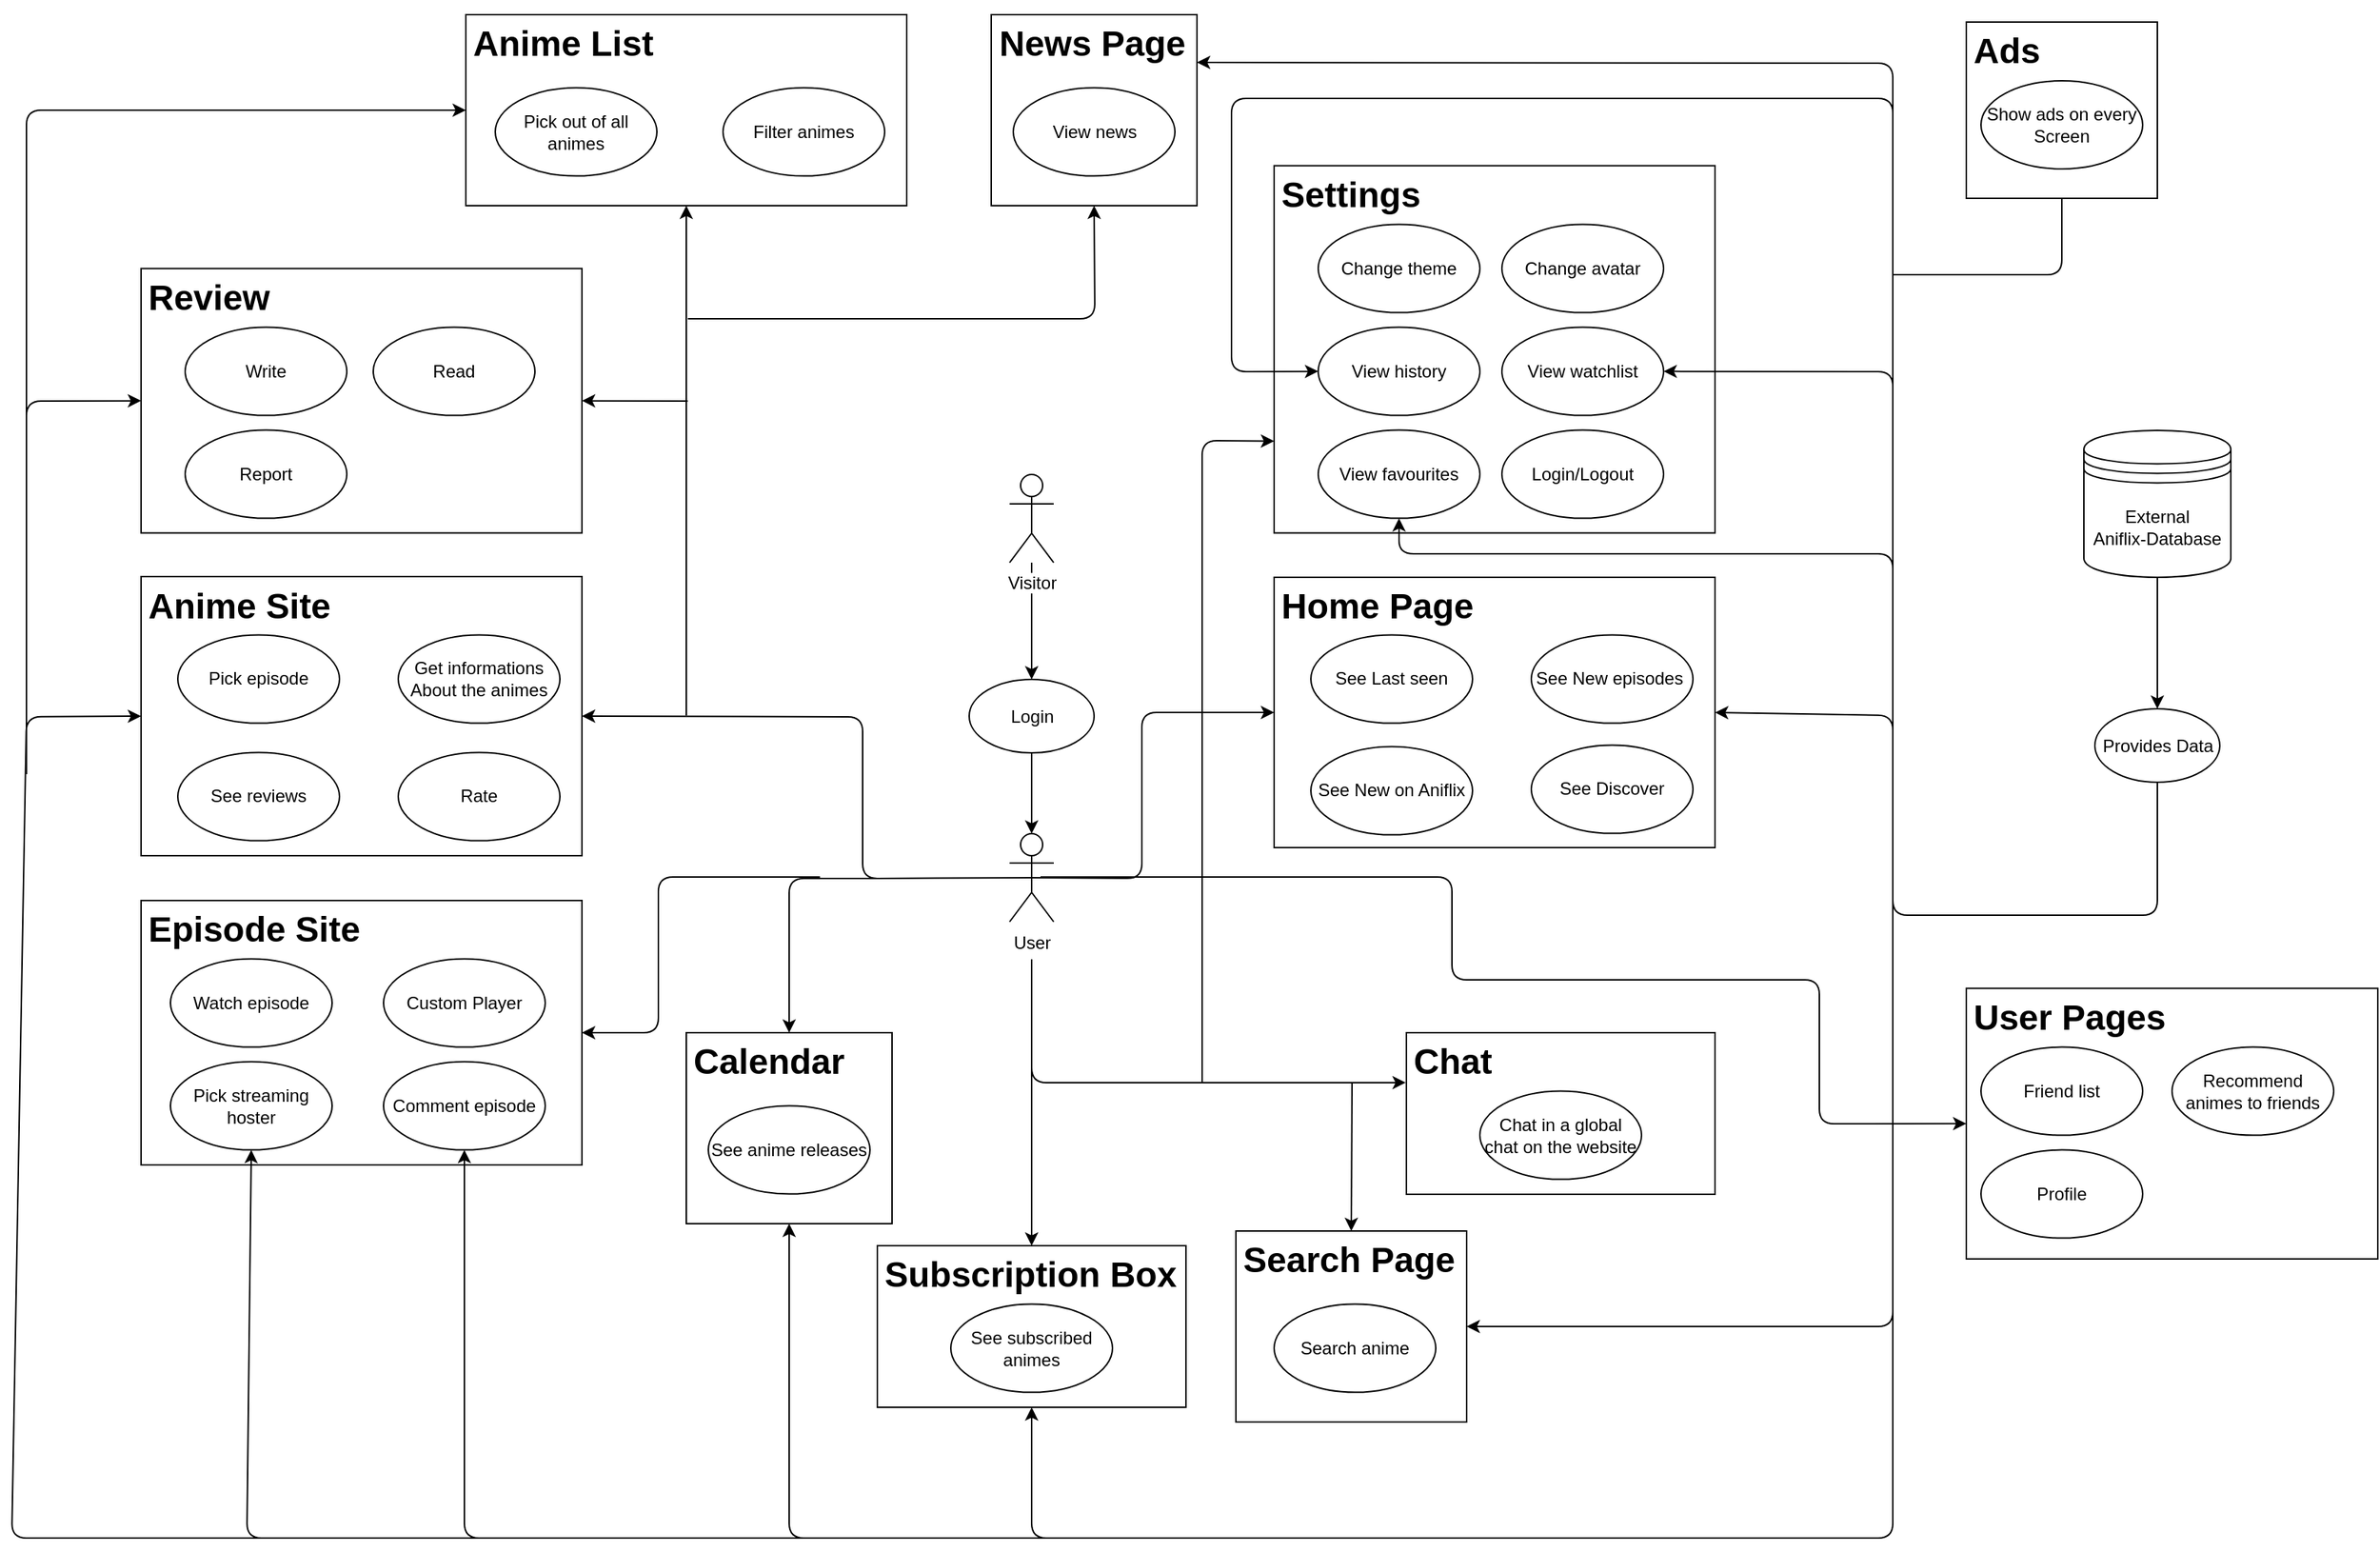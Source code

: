 <mxfile version="13.3.5" type="device"><diagram id="pt7fApHACGY3ze_WT9kW" name="Page-1"><mxGraphModel dx="3197" dy="1242" grid="1" gridSize="10" guides="1" tooltips="1" connect="1" arrows="1" fold="1" page="1" pageScale="1" pageWidth="827" pageHeight="1169" math="0" shadow="0"><root><mxCell id="0"/><mxCell id="1" parent="0"/><mxCell id="t0nJgLdUshQN2bUztaGZ-39" value="" style="edgeStyle=orthogonalEdgeStyle;rounded=0;orthogonalLoop=1;jettySize=auto;html=1;" parent="1" source="ZIoJNH3yKpQpnbWs7EYB-1" target="ZIoJNH3yKpQpnbWs7EYB-12" edge="1"><mxGeometry relative="1" as="geometry"/></mxCell><mxCell id="ZIoJNH3yKpQpnbWs7EYB-1" value="Visitor" style="shape=umlActor;verticalLabelPosition=bottom;labelBackgroundColor=#ffffff;verticalAlign=top;html=1;outlineConnect=0;" parent="1" vertex="1"><mxGeometry x="259" y="346" width="30" height="60" as="geometry"/></mxCell><mxCell id="ZIoJNH3yKpQpnbWs7EYB-2" value="User" style="shape=umlActor;verticalLabelPosition=bottom;labelBackgroundColor=#ffffff;verticalAlign=top;html=1;outlineConnect=0;" parent="1" vertex="1"><mxGeometry x="259" y="590.5" width="30" height="60" as="geometry"/></mxCell><mxCell id="ZIoJNH3yKpQpnbWs7EYB-14" style="edgeStyle=orthogonalEdgeStyle;rounded=0;orthogonalLoop=1;jettySize=auto;html=1;exitX=0.5;exitY=1;exitDx=0;exitDy=0;entryX=0.5;entryY=0;entryDx=0;entryDy=0;entryPerimeter=0;" parent="1" source="ZIoJNH3yKpQpnbWs7EYB-12" target="ZIoJNH3yKpQpnbWs7EYB-2" edge="1"><mxGeometry relative="1" as="geometry"/></mxCell><mxCell id="ZIoJNH3yKpQpnbWs7EYB-12" value="Login" style="ellipse;whiteSpace=wrap;html=1;" parent="1" vertex="1"><mxGeometry x="231.5" y="485.5" width="85" height="50" as="geometry"/></mxCell><mxCell id="ZIoJNH3yKpQpnbWs7EYB-25" value="&lt;h1&gt;Settings&lt;/h1&gt;" style="text;html=1;strokeColor=#000000;fillColor=none;spacing=5;spacingTop=-20;whiteSpace=wrap;overflow=hidden;rounded=0;" parent="1" vertex="1"><mxGeometry x="439" y="135.8" width="300" height="250" as="geometry"/></mxCell><mxCell id="ZIoJNH3yKpQpnbWs7EYB-27" value="Change theme" style="ellipse;whiteSpace=wrap;html=1;strokeColor=#000000;" parent="1" vertex="1"><mxGeometry x="469" y="175.8" width="110" height="60" as="geometry"/></mxCell><mxCell id="ZIoJNH3yKpQpnbWs7EYB-28" value="Change avatar" style="ellipse;whiteSpace=wrap;html=1;" parent="1" vertex="1"><mxGeometry x="594" y="175.8" width="110" height="60" as="geometry"/></mxCell><mxCell id="ZIoJNH3yKpQpnbWs7EYB-30" value="View history" style="ellipse;whiteSpace=wrap;html=1;" parent="1" vertex="1"><mxGeometry x="469" y="245.8" width="110" height="60" as="geometry"/></mxCell><mxCell id="ZIoJNH3yKpQpnbWs7EYB-31" value="View watchlist&lt;span style=&quot;font-family: &amp;#34;helvetica&amp;#34; , &amp;#34;arial&amp;#34; , sans-serif ; font-size: 0px ; white-space: nowrap&quot;&gt;%3CmxGraphModel%3E%3Croot%3E%3CmxCell%20id%3D%220%22%2F%3E%3CmxCell%20id%3D%221%22%20parent%3D%220%22%2F%3E%3CmxCell%20id%3D%222%22%20value%3D%22%22%20style%3D%22ellipse%3BwhiteSpace%3Dwrap%3Bhtml%3D1%3B%22%20vertex%3D%221%22%20parent%3D%221%22%3E%3CmxGeometry%20x%3D%22260%22%20y%3D%22190%22%20width%3D%22110%22%20height%3D%2260%22%20as%3D%22geometry%22%2F%3E%3C%2FmxCell%3E%3C%2Froot%3E%3C%2FmxGraphModel%3E&lt;/span&gt;" style="ellipse;whiteSpace=wrap;html=1;" parent="1" vertex="1"><mxGeometry x="594" y="245.8" width="110" height="60" as="geometry"/></mxCell><mxCell id="ZIoJNH3yKpQpnbWs7EYB-32" value="View favourites" style="ellipse;whiteSpace=wrap;html=1;" parent="1" vertex="1"><mxGeometry x="469" y="315.8" width="110" height="60" as="geometry"/></mxCell><mxCell id="ZIoJNH3yKpQpnbWs7EYB-33" value="Login/Logout" style="ellipse;whiteSpace=wrap;html=1;" parent="1" vertex="1"><mxGeometry x="594" y="315.8" width="110" height="60" as="geometry"/></mxCell><mxCell id="t0nJgLdUshQN2bUztaGZ-1" value="&lt;h1&gt;Home Page&lt;/h1&gt;" style="text;html=1;strokeColor=#000000;fillColor=none;spacing=5;spacingTop=-20;whiteSpace=wrap;overflow=hidden;rounded=0;" parent="1" vertex="1"><mxGeometry x="439" y="416" width="300" height="184" as="geometry"/></mxCell><mxCell id="t0nJgLdUshQN2bUztaGZ-2" value="See New episodes&amp;nbsp;" style="ellipse;whiteSpace=wrap;html=1;strokeColor=#000000;" parent="1" vertex="1"><mxGeometry x="614" y="455.3" width="110" height="60" as="geometry"/></mxCell><mxCell id="t0nJgLdUshQN2bUztaGZ-3" value="See Last seen" style="ellipse;whiteSpace=wrap;html=1;strokeColor=#000000;" parent="1" vertex="1"><mxGeometry x="464" y="455.3" width="110" height="60" as="geometry"/></mxCell><mxCell id="t0nJgLdUshQN2bUztaGZ-4" value="See New on Aniflix" style="ellipse;whiteSpace=wrap;html=1;strokeColor=#000000;" parent="1" vertex="1"><mxGeometry x="464" y="531.3" width="110" height="60" as="geometry"/></mxCell><mxCell id="t0nJgLdUshQN2bUztaGZ-5" value="See Discover" style="ellipse;whiteSpace=wrap;html=1;strokeColor=#000000;" parent="1" vertex="1"><mxGeometry x="614" y="530.3" width="110" height="60" as="geometry"/></mxCell><mxCell id="t0nJgLdUshQN2bUztaGZ-7" value="&lt;h1&gt;Anime Site&lt;/h1&gt;" style="text;html=1;strokeColor=#000000;fillColor=none;spacing=5;spacingTop=-20;whiteSpace=wrap;overflow=hidden;rounded=0;" parent="1" vertex="1"><mxGeometry x="-332" y="415.5" width="300" height="190" as="geometry"/></mxCell><mxCell id="t0nJgLdUshQN2bUztaGZ-8" value="Get informations About the animes" style="ellipse;whiteSpace=wrap;html=1;strokeColor=#000000;" parent="1" vertex="1"><mxGeometry x="-157" y="455.3" width="110" height="60" as="geometry"/></mxCell><mxCell id="t0nJgLdUshQN2bUztaGZ-9" value="Pick episode" style="ellipse;whiteSpace=wrap;html=1;strokeColor=#000000;" parent="1" vertex="1"><mxGeometry x="-307" y="455.3" width="110" height="60" as="geometry"/></mxCell><mxCell id="t0nJgLdUshQN2bUztaGZ-11" value="See reviews" style="ellipse;whiteSpace=wrap;html=1;strokeColor=#000000;" parent="1" vertex="1"><mxGeometry x="-307" y="535.3" width="110" height="60" as="geometry"/></mxCell><mxCell id="t0nJgLdUshQN2bUztaGZ-12" value="&lt;h1&gt;Review&lt;/h1&gt;" style="text;html=1;strokeColor=#000000;fillColor=none;spacing=5;spacingTop=-20;whiteSpace=wrap;overflow=hidden;rounded=0;" parent="1" vertex="1"><mxGeometry x="-332" y="205.8" width="300" height="180" as="geometry"/></mxCell><mxCell id="t0nJgLdUshQN2bUztaGZ-13" value="Report" style="ellipse;whiteSpace=wrap;html=1;" parent="1" vertex="1"><mxGeometry x="-302" y="315.8" width="110" height="60" as="geometry"/></mxCell><mxCell id="t0nJgLdUshQN2bUztaGZ-14" value="Write" style="ellipse;whiteSpace=wrap;html=1;" parent="1" vertex="1"><mxGeometry x="-302" y="245.8" width="110" height="60" as="geometry"/></mxCell><mxCell id="t0nJgLdUshQN2bUztaGZ-15" value="Read" style="ellipse;whiteSpace=wrap;html=1;" parent="1" vertex="1"><mxGeometry x="-174" y="245.8" width="110" height="60" as="geometry"/></mxCell><mxCell id="t0nJgLdUshQN2bUztaGZ-17" value="&lt;h1&gt;Anime List&lt;/h1&gt;" style="text;html=1;strokeColor=#000000;fillColor=none;spacing=5;spacingTop=-20;whiteSpace=wrap;overflow=hidden;rounded=0;" parent="1" vertex="1"><mxGeometry x="-111" y="33" width="300" height="130" as="geometry"/></mxCell><mxCell id="t0nJgLdUshQN2bUztaGZ-19" value="Filter animes" style="ellipse;whiteSpace=wrap;html=1;strokeColor=#000000;" parent="1" vertex="1"><mxGeometry x="64" y="82.8" width="110" height="60" as="geometry"/></mxCell><mxCell id="t0nJgLdUshQN2bUztaGZ-22" value="Pick out of all animes" style="ellipse;whiteSpace=wrap;html=1;strokeColor=#000000;" parent="1" vertex="1"><mxGeometry x="-91" y="82.8" width="110" height="60" as="geometry"/></mxCell><mxCell id="t0nJgLdUshQN2bUztaGZ-23" value="&lt;h1&gt;Calendar&lt;/h1&gt;" style="text;html=1;strokeColor=#000000;fillColor=none;spacing=5;spacingTop=-20;whiteSpace=wrap;overflow=hidden;rounded=0;" parent="1" vertex="1"><mxGeometry x="39" y="726" width="140" height="130" as="geometry"/></mxCell><mxCell id="t0nJgLdUshQN2bUztaGZ-25" value="See anime releases" style="ellipse;whiteSpace=wrap;html=1;strokeColor=#000000;" parent="1" vertex="1"><mxGeometry x="54" y="775.8" width="110" height="60" as="geometry"/></mxCell><mxCell id="t0nJgLdUshQN2bUztaGZ-28" value="&lt;h1&gt;Episode Site&lt;/h1&gt;" style="text;html=1;strokeColor=#000000;fillColor=none;spacing=5;spacingTop=-20;whiteSpace=wrap;overflow=hidden;rounded=0;" parent="1" vertex="1"><mxGeometry x="-332" y="636" width="300" height="180" as="geometry"/></mxCell><mxCell id="t0nJgLdUshQN2bUztaGZ-29" value="Watch episode" style="ellipse;whiteSpace=wrap;html=1;strokeColor=#000000;" parent="1" vertex="1"><mxGeometry x="-312" y="675.8" width="110" height="60" as="geometry"/></mxCell><mxCell id="t0nJgLdUshQN2bUztaGZ-30" value="Comment episode" style="ellipse;whiteSpace=wrap;html=1;strokeColor=#000000;" parent="1" vertex="1"><mxGeometry x="-167" y="745.8" width="110" height="60" as="geometry"/></mxCell><mxCell id="t0nJgLdUshQN2bUztaGZ-31" value="Pick streaming hoster" style="ellipse;whiteSpace=wrap;html=1;strokeColor=#000000;" parent="1" vertex="1"><mxGeometry x="-312" y="745.8" width="110" height="60" as="geometry"/></mxCell><mxCell id="t0nJgLdUshQN2bUztaGZ-32" value="&lt;h1&gt;Subscription Box&lt;/h1&gt;" style="text;html=1;strokeColor=#000000;fillColor=none;spacing=5;spacingTop=-20;whiteSpace=wrap;overflow=hidden;rounded=0;" parent="1" vertex="1"><mxGeometry x="169" y="871" width="210" height="110" as="geometry"/></mxCell><mxCell id="t0nJgLdUshQN2bUztaGZ-33" value="See subscribed animes" style="ellipse;whiteSpace=wrap;html=1;strokeColor=#000000;" parent="1" vertex="1"><mxGeometry x="219" y="910.8" width="110" height="60" as="geometry"/></mxCell><mxCell id="t0nJgLdUshQN2bUztaGZ-36" value="&lt;h1&gt;Chat&lt;/h1&gt;" style="text;html=1;strokeColor=#000000;fillColor=none;spacing=5;spacingTop=-20;whiteSpace=wrap;overflow=hidden;rounded=0;" parent="1" vertex="1"><mxGeometry x="529" y="726" width="210" height="110" as="geometry"/></mxCell><mxCell id="t0nJgLdUshQN2bUztaGZ-37" value="Chat in a global chat on the website" style="ellipse;whiteSpace=wrap;html=1;strokeColor=#000000;" parent="1" vertex="1"><mxGeometry x="579" y="765.8" width="110" height="60" as="geometry"/></mxCell><mxCell id="t0nJgLdUshQN2bUztaGZ-41" value="" style="endArrow=classic;html=1;exitX=0.5;exitY=0.5;exitDx=0;exitDy=0;exitPerimeter=0;entryX=0;entryY=0.5;entryDx=0;entryDy=0;" parent="1" source="ZIoJNH3yKpQpnbWs7EYB-2" target="t0nJgLdUshQN2bUztaGZ-1" edge="1"><mxGeometry width="50" height="50" relative="1" as="geometry"><mxPoint x="349" y="686" as="sourcePoint"/><mxPoint x="399" y="636" as="targetPoint"/><Array as="points"><mxPoint x="349" y="621"/><mxPoint x="349" y="508"/></Array></mxGeometry></mxCell><mxCell id="t0nJgLdUshQN2bUztaGZ-44" value="" style="endArrow=classic;html=1;entryX=-0.002;entryY=0.309;entryDx=0;entryDy=0;entryPerimeter=0;" parent="1" target="t0nJgLdUshQN2bUztaGZ-36" edge="1"><mxGeometry width="50" height="50" relative="1" as="geometry"><mxPoint x="274" y="676" as="sourcePoint"/><mxPoint x="399" y="686" as="targetPoint"/><Array as="points"><mxPoint x="274" y="760"/></Array></mxGeometry></mxCell><mxCell id="t0nJgLdUshQN2bUztaGZ-46" value="" style="endArrow=classic;html=1;exitX=0.5;exitY=0.5;exitDx=0;exitDy=0;exitPerimeter=0;entryX=1;entryY=0.5;entryDx=0;entryDy=0;" parent="1" source="ZIoJNH3yKpQpnbWs7EYB-2" target="t0nJgLdUshQN2bUztaGZ-7" edge="1"><mxGeometry width="50" height="50" relative="1" as="geometry"><mxPoint x="129" y="616" as="sourcePoint"/><mxPoint x="179" y="566" as="targetPoint"/><Array as="points"><mxPoint x="159" y="621"/><mxPoint x="159" y="511"/></Array></mxGeometry></mxCell><mxCell id="t0nJgLdUshQN2bUztaGZ-48" value="" style="endArrow=classic;html=1;entryX=0.5;entryY=0;entryDx=0;entryDy=0;" parent="1" target="t0nJgLdUshQN2bUztaGZ-32" edge="1"><mxGeometry width="50" height="50" relative="1" as="geometry"><mxPoint x="274" y="676" as="sourcePoint"/><mxPoint x="309" y="786" as="targetPoint"/></mxGeometry></mxCell><mxCell id="t0nJgLdUshQN2bUztaGZ-49" value="Rate" style="ellipse;whiteSpace=wrap;html=1;strokeColor=#000000;" parent="1" vertex="1"><mxGeometry x="-157" y="535.3" width="110" height="60" as="geometry"/></mxCell><mxCell id="t0nJgLdUshQN2bUztaGZ-53" value="" style="endArrow=classic;html=1;entryX=0.5;entryY=0;entryDx=0;entryDy=0;" parent="1" target="t0nJgLdUshQN2bUztaGZ-23" edge="1"><mxGeometry width="50" height="50" relative="1" as="geometry"><mxPoint x="169" y="621" as="sourcePoint"/><mxPoint x="169" y="656" as="targetPoint"/><Array as="points"><mxPoint x="109" y="621"/></Array></mxGeometry></mxCell><mxCell id="t0nJgLdUshQN2bUztaGZ-56" value="" style="endArrow=classic;html=1;entryX=0;entryY=0.75;entryDx=0;entryDy=0;" parent="1" target="ZIoJNH3yKpQpnbWs7EYB-25" edge="1"><mxGeometry width="50" height="50" relative="1" as="geometry"><mxPoint x="390" y="760" as="sourcePoint"/><mxPoint x="390" y="670" as="targetPoint"/><Array as="points"><mxPoint x="390" y="323"/></Array></mxGeometry></mxCell><mxCell id="xEClZYmFUzpZyLoxHsxd-1" value="" style="endArrow=classic;html=1;entryX=1;entryY=0.5;entryDx=0;entryDy=0;" parent="1" target="t0nJgLdUshQN2bUztaGZ-12" edge="1"><mxGeometry width="50" height="50" relative="1" as="geometry"><mxPoint x="40" y="296" as="sourcePoint"/><mxPoint x="230" y="290" as="targetPoint"/></mxGeometry></mxCell><mxCell id="xEClZYmFUzpZyLoxHsxd-2" value="" style="endArrow=classic;html=1;entryX=1;entryY=0.5;entryDx=0;entryDy=0;" parent="1" target="t0nJgLdUshQN2bUztaGZ-28" edge="1"><mxGeometry width="50" height="50" relative="1" as="geometry"><mxPoint x="130" y="620" as="sourcePoint"/><mxPoint y="620" as="targetPoint"/><Array as="points"><mxPoint x="20" y="620"/><mxPoint x="20" y="726"/></Array></mxGeometry></mxCell><mxCell id="RFHPNCwyK3DUT_wtP6G_-3" value="&lt;h1&gt;News Page&lt;/h1&gt;" style="text;html=1;strokeColor=#000000;fillColor=none;spacing=5;spacingTop=-20;whiteSpace=wrap;overflow=hidden;rounded=0;" parent="1" vertex="1"><mxGeometry x="246.5" y="33" width="140" height="130" as="geometry"/></mxCell><mxCell id="RFHPNCwyK3DUT_wtP6G_-4" value="View news" style="ellipse;whiteSpace=wrap;html=1;strokeColor=#000000;" parent="1" vertex="1"><mxGeometry x="261.5" y="82.8" width="110" height="60" as="geometry"/></mxCell><mxCell id="RFHPNCwyK3DUT_wtP6G_-5" value="" style="endArrow=classic;html=1;entryX=0.5;entryY=1;entryDx=0;entryDy=0;" parent="1" target="t0nJgLdUshQN2bUztaGZ-17" edge="1"><mxGeometry width="50" height="50" relative="1" as="geometry"><mxPoint x="39" y="510" as="sourcePoint"/><mxPoint x="100" y="360" as="targetPoint"/></mxGeometry></mxCell><mxCell id="RFHPNCwyK3DUT_wtP6G_-6" value="" style="endArrow=classic;html=1;entryX=0.5;entryY=1;entryDx=0;entryDy=0;" parent="1" target="RFHPNCwyK3DUT_wtP6G_-3" edge="1"><mxGeometry width="50" height="50" relative="1" as="geometry"><mxPoint x="40" y="240" as="sourcePoint"/><mxPoint x="160" y="260" as="targetPoint"/><Array as="points"><mxPoint x="317" y="240"/></Array></mxGeometry></mxCell><mxCell id="RFHPNCwyK3DUT_wtP6G_-8" value="&lt;h1&gt;Search Page&lt;/h1&gt;" style="text;html=1;strokeColor=#000000;fillColor=none;spacing=5;spacingTop=-20;whiteSpace=wrap;overflow=hidden;rounded=0;" parent="1" vertex="1"><mxGeometry x="413" y="861" width="157" height="130" as="geometry"/></mxCell><mxCell id="RFHPNCwyK3DUT_wtP6G_-9" value="Search anime" style="ellipse;whiteSpace=wrap;html=1;strokeColor=#000000;" parent="1" vertex="1"><mxGeometry x="439" y="910.8" width="110" height="60" as="geometry"/></mxCell><mxCell id="RFHPNCwyK3DUT_wtP6G_-10" value="" style="endArrow=classic;html=1;entryX=0.5;entryY=0;entryDx=0;entryDy=0;" parent="1" target="RFHPNCwyK3DUT_wtP6G_-8" edge="1"><mxGeometry width="50" height="50" relative="1" as="geometry"><mxPoint x="492" y="760" as="sourcePoint"/><mxPoint x="490" y="780" as="targetPoint"/></mxGeometry></mxCell><mxCell id="AVFdidrb9CzURhBgB_r7-1" value="External&lt;br&gt;Aniflix-Database" style="shape=datastore;whiteSpace=wrap;html=1;" parent="1" vertex="1"><mxGeometry x="990" y="316" width="100" height="100" as="geometry"/></mxCell><mxCell id="AVFdidrb9CzURhBgB_r7-4" value="" style="endArrow=classic;html=1;entryX=1;entryY=0.5;entryDx=0;entryDy=0;exitX=0.5;exitY=1;exitDx=0;exitDy=0;" parent="1" source="AVFdidrb9CzURhBgB_r7-17" target="t0nJgLdUshQN2bUztaGZ-1" edge="1"><mxGeometry width="50" height="50" relative="1" as="geometry"><mxPoint x="1030" y="646" as="sourcePoint"/><mxPoint x="950" y="620" as="targetPoint"/><Array as="points"><mxPoint x="1040" y="646"/><mxPoint x="860" y="646"/><mxPoint x="860" y="510"/></Array></mxGeometry></mxCell><mxCell id="AVFdidrb9CzURhBgB_r7-5" value="" style="endArrow=classic;html=1;entryX=0.5;entryY=1;entryDx=0;entryDy=0;" parent="1" target="ZIoJNH3yKpQpnbWs7EYB-32" edge="1"><mxGeometry width="50" height="50" relative="1" as="geometry"><mxPoint x="860" y="550" as="sourcePoint"/><mxPoint x="860" y="230" as="targetPoint"/><Array as="points"><mxPoint x="860" y="400"/><mxPoint x="524" y="400"/></Array></mxGeometry></mxCell><mxCell id="AVFdidrb9CzURhBgB_r7-6" value="" style="endArrow=classic;html=1;entryX=1;entryY=0.5;entryDx=0;entryDy=0;" parent="1" target="ZIoJNH3yKpQpnbWs7EYB-31" edge="1"><mxGeometry width="50" height="50" relative="1" as="geometry"><mxPoint x="860" y="450" as="sourcePoint"/><mxPoint x="890" y="280" as="targetPoint"/><Array as="points"><mxPoint x="860" y="276"/></Array></mxGeometry></mxCell><mxCell id="AVFdidrb9CzURhBgB_r7-7" value="" style="endArrow=classic;html=1;entryX=0;entryY=0.5;entryDx=0;entryDy=0;" parent="1" target="ZIoJNH3yKpQpnbWs7EYB-30" edge="1"><mxGeometry width="50" height="50" relative="1" as="geometry"><mxPoint x="860" y="320" as="sourcePoint"/><mxPoint x="880" y="190" as="targetPoint"/><Array as="points"><mxPoint x="860" y="90"/><mxPoint x="410" y="90"/><mxPoint x="410" y="276"/></Array></mxGeometry></mxCell><mxCell id="AVFdidrb9CzURhBgB_r7-8" value="" style="endArrow=classic;html=1;entryX=1;entryY=0.5;entryDx=0;entryDy=0;" parent="1" target="RFHPNCwyK3DUT_wtP6G_-8" edge="1"><mxGeometry width="50" height="50" relative="1" as="geometry"><mxPoint x="860" y="610" as="sourcePoint"/><mxPoint x="890" y="830" as="targetPoint"/><Array as="points"><mxPoint x="860" y="926"/></Array></mxGeometry></mxCell><mxCell id="AVFdidrb9CzURhBgB_r7-9" value="" style="endArrow=classic;html=1;entryX=0.5;entryY=1;entryDx=0;entryDy=0;" parent="1" target="t0nJgLdUshQN2bUztaGZ-32" edge="1"><mxGeometry width="50" height="50" relative="1" as="geometry"><mxPoint x="860" y="870" as="sourcePoint"/><mxPoint x="440" y="1050" as="targetPoint"/><Array as="points"><mxPoint x="860" y="1070"/><mxPoint x="274" y="1070"/></Array></mxGeometry></mxCell><mxCell id="AVFdidrb9CzURhBgB_r7-10" value="" style="endArrow=classic;html=1;entryX=0.5;entryY=1;entryDx=0;entryDy=0;" parent="1" target="t0nJgLdUshQN2bUztaGZ-23" edge="1"><mxGeometry width="50" height="50" relative="1" as="geometry"><mxPoint x="330" y="1070" as="sourcePoint"/><mxPoint x="130" y="1030" as="targetPoint"/><Array as="points"><mxPoint x="109" y="1070"/></Array></mxGeometry></mxCell><mxCell id="AVFdidrb9CzURhBgB_r7-11" value="" style="endArrow=classic;html=1;entryX=0.5;entryY=1;entryDx=0;entryDy=0;" parent="1" target="t0nJgLdUshQN2bUztaGZ-31" edge="1"><mxGeometry width="50" height="50" relative="1" as="geometry"><mxPoint x="170" y="1070" as="sourcePoint"/><mxPoint x="-170" y="920" as="targetPoint"/><Array as="points"><mxPoint x="-260" y="1070"/></Array></mxGeometry></mxCell><mxCell id="AVFdidrb9CzURhBgB_r7-12" value="" style="endArrow=classic;html=1;entryX=0.5;entryY=1;entryDx=0;entryDy=0;" parent="1" target="t0nJgLdUshQN2bUztaGZ-30" edge="1"><mxGeometry width="50" height="50" relative="1" as="geometry"><mxPoint x="-10" y="1070" as="sourcePoint"/><mxPoint x="-460" y="650" as="targetPoint"/><Array as="points"><mxPoint x="-112" y="1070"/></Array></mxGeometry></mxCell><mxCell id="AVFdidrb9CzURhBgB_r7-13" value="" style="endArrow=classic;html=1;entryX=0;entryY=0.5;entryDx=0;entryDy=0;" parent="1" target="t0nJgLdUshQN2bUztaGZ-7" edge="1"><mxGeometry width="50" height="50" relative="1" as="geometry"><mxPoint x="-200" y="1070" as="sourcePoint"/><mxPoint x="-460" y="660" as="targetPoint"/><Array as="points"><mxPoint x="-420" y="1070"/><mxPoint x="-410" y="511"/></Array></mxGeometry></mxCell><mxCell id="AVFdidrb9CzURhBgB_r7-14" value="" style="endArrow=classic;html=1;entryX=0;entryY=0.5;entryDx=0;entryDy=0;" parent="1" target="t0nJgLdUshQN2bUztaGZ-12" edge="1"><mxGeometry width="50" height="50" relative="1" as="geometry"><mxPoint x="-410" y="550" as="sourcePoint"/><mxPoint x="-400" y="280" as="targetPoint"/><Array as="points"><mxPoint x="-410" y="296"/></Array></mxGeometry></mxCell><mxCell id="AVFdidrb9CzURhBgB_r7-15" value="" style="endArrow=classic;html=1;entryX=1;entryY=0.25;entryDx=0;entryDy=0;" parent="1" target="RFHPNCwyK3DUT_wtP6G_-3" edge="1"><mxGeometry width="50" height="50" relative="1" as="geometry"><mxPoint x="860" y="120" as="sourcePoint"/><mxPoint x="600" y="40" as="targetPoint"/><Array as="points"><mxPoint x="860" y="66"/></Array></mxGeometry></mxCell><mxCell id="AVFdidrb9CzURhBgB_r7-16" value="" style="endArrow=classic;html=1;entryX=0;entryY=0.5;entryDx=0;entryDy=0;" parent="1" target="t0nJgLdUshQN2bUztaGZ-17" edge="1"><mxGeometry width="50" height="50" relative="1" as="geometry"><mxPoint x="-410" y="360" as="sourcePoint"/><mxPoint x="-370" y="150" as="targetPoint"/><Array as="points"><mxPoint x="-410" y="98"/></Array></mxGeometry></mxCell><mxCell id="AVFdidrb9CzURhBgB_r7-17" value="Provides Data" style="ellipse;whiteSpace=wrap;html=1;" parent="1" vertex="1"><mxGeometry x="997.5" y="505.5" width="85" height="50" as="geometry"/></mxCell><mxCell id="AVFdidrb9CzURhBgB_r7-18" value="" style="endArrow=classic;html=1;exitX=0.5;exitY=1;exitDx=0;exitDy=0;entryX=0.5;entryY=0;entryDx=0;entryDy=0;" parent="1" source="AVFdidrb9CzURhBgB_r7-1" target="AVFdidrb9CzURhBgB_r7-17" edge="1"><mxGeometry width="50" height="50" relative="1" as="geometry"><mxPoint x="920" y="500" as="sourcePoint"/><mxPoint x="970" y="450" as="targetPoint"/></mxGeometry></mxCell><mxCell id="-ehJEi0ZPdAgSSen_16y-1" value="&lt;h1&gt;User Pages&lt;/h1&gt;" style="text;html=1;strokeColor=#000000;fillColor=none;spacing=5;spacingTop=-20;whiteSpace=wrap;overflow=hidden;rounded=0;" parent="1" vertex="1"><mxGeometry x="910" y="695.8" width="280" height="184.2" as="geometry"/></mxCell><mxCell id="-ehJEi0ZPdAgSSen_16y-2" value="Friend list" style="ellipse;whiteSpace=wrap;html=1;strokeColor=#000000;" parent="1" vertex="1"><mxGeometry x="920" y="735.8" width="110" height="60" as="geometry"/></mxCell><mxCell id="-ehJEi0ZPdAgSSen_16y-3" value="Recommend animes to friends" style="ellipse;whiteSpace=wrap;html=1;strokeColor=#000000;" parent="1" vertex="1"><mxGeometry x="1050" y="735.8" width="110" height="60" as="geometry"/></mxCell><mxCell id="-ehJEi0ZPdAgSSen_16y-5" value="Profile" style="ellipse;whiteSpace=wrap;html=1;strokeColor=#000000;" parent="1" vertex="1"><mxGeometry x="920" y="805.8" width="110" height="60" as="geometry"/></mxCell><mxCell id="-ehJEi0ZPdAgSSen_16y-6" value="" style="endArrow=classic;html=1;entryX=0;entryY=0.5;entryDx=0;entryDy=0;" parent="1" target="-ehJEi0ZPdAgSSen_16y-1" edge="1"><mxGeometry width="50" height="50" relative="1" as="geometry"><mxPoint x="280" y="620" as="sourcePoint"/><mxPoint x="510" y="660" as="targetPoint"/><Array as="points"><mxPoint x="560" y="620"/><mxPoint x="560" y="690"/><mxPoint x="810" y="690"/><mxPoint x="810" y="788"/></Array></mxGeometry></mxCell><mxCell id="gzBmk46q2BfNOcrA1Dii-1" value="&lt;h1&gt;Ads&lt;/h1&gt;" style="text;html=1;strokeColor=#000000;fillColor=none;spacing=5;spacingTop=-20;whiteSpace=wrap;overflow=hidden;rounded=0;" vertex="1" parent="1"><mxGeometry x="910" y="38" width="130" height="120" as="geometry"/></mxCell><mxCell id="gzBmk46q2BfNOcrA1Dii-2" value="Show ads on every Screen" style="ellipse;whiteSpace=wrap;html=1;strokeColor=#000000;" vertex="1" parent="1"><mxGeometry x="920" y="78" width="110" height="60" as="geometry"/></mxCell><mxCell id="gzBmk46q2BfNOcrA1Dii-3" value="" style="endArrow=none;html=1;entryX=0.5;entryY=1;entryDx=0;entryDy=0;" edge="1" parent="1" target="gzBmk46q2BfNOcrA1Dii-1"><mxGeometry width="50" height="50" relative="1" as="geometry"><mxPoint x="860" y="210" as="sourcePoint"/><mxPoint x="570" y="510" as="targetPoint"/><Array as="points"><mxPoint x="975" y="210"/></Array></mxGeometry></mxCell><mxCell id="gzBmk46q2BfNOcrA1Dii-4" value="Custom Player" style="ellipse;whiteSpace=wrap;html=1;strokeColor=#000000;" vertex="1" parent="1"><mxGeometry x="-167" y="675.8" width="110" height="60" as="geometry"/></mxCell></root></mxGraphModel></diagram></mxfile>